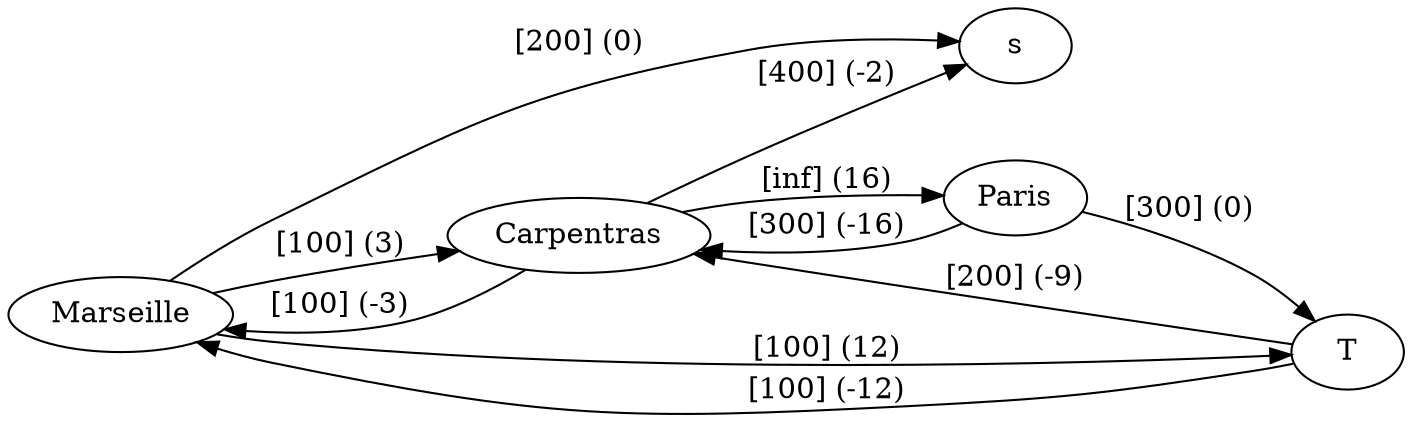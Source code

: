 digraph PASS {
  rankdir = LR
  Marseille -> s [label = "[200] (0)"]
  Carpentras -> s [label = "[400] (-2)"]
  Marseille -> Carpentras [label = "[100] (3)"]
  Carpentras -> Marseille [label = "[100] (-3)"]
  Carpentras -> Paris [label = "[inf] (16)"]
  Paris -> Carpentras [label = "[300] (-16)" ]
  T -> Carpentras [label = "[200] (-9)"]
  Marseille -> T [label = "[100] (12)"]
  T -> Marseille [label = "[100] (-12)"]
  Paris -> T [label = "[300] (0)"]
}

